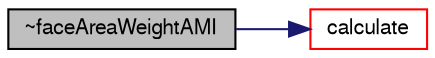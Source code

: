 digraph "~faceAreaWeightAMI"
{
  bgcolor="transparent";
  edge [fontname="FreeSans",fontsize="10",labelfontname="FreeSans",labelfontsize="10"];
  node [fontname="FreeSans",fontsize="10",shape=record];
  rankdir="LR";
  Node9 [label="~faceAreaWeightAMI",height=0.2,width=0.4,color="black", fillcolor="grey75", style="filled", fontcolor="black"];
  Node9 -> Node10 [color="midnightblue",fontsize="10",style="solid",fontname="FreeSans"];
  Node10 [label="calculate",height=0.2,width=0.4,color="red",URL="$a24878.html#a7a42f83b53c0a39ef1967fcfa82cd283",tooltip="Update addressing and weights. "];
}
